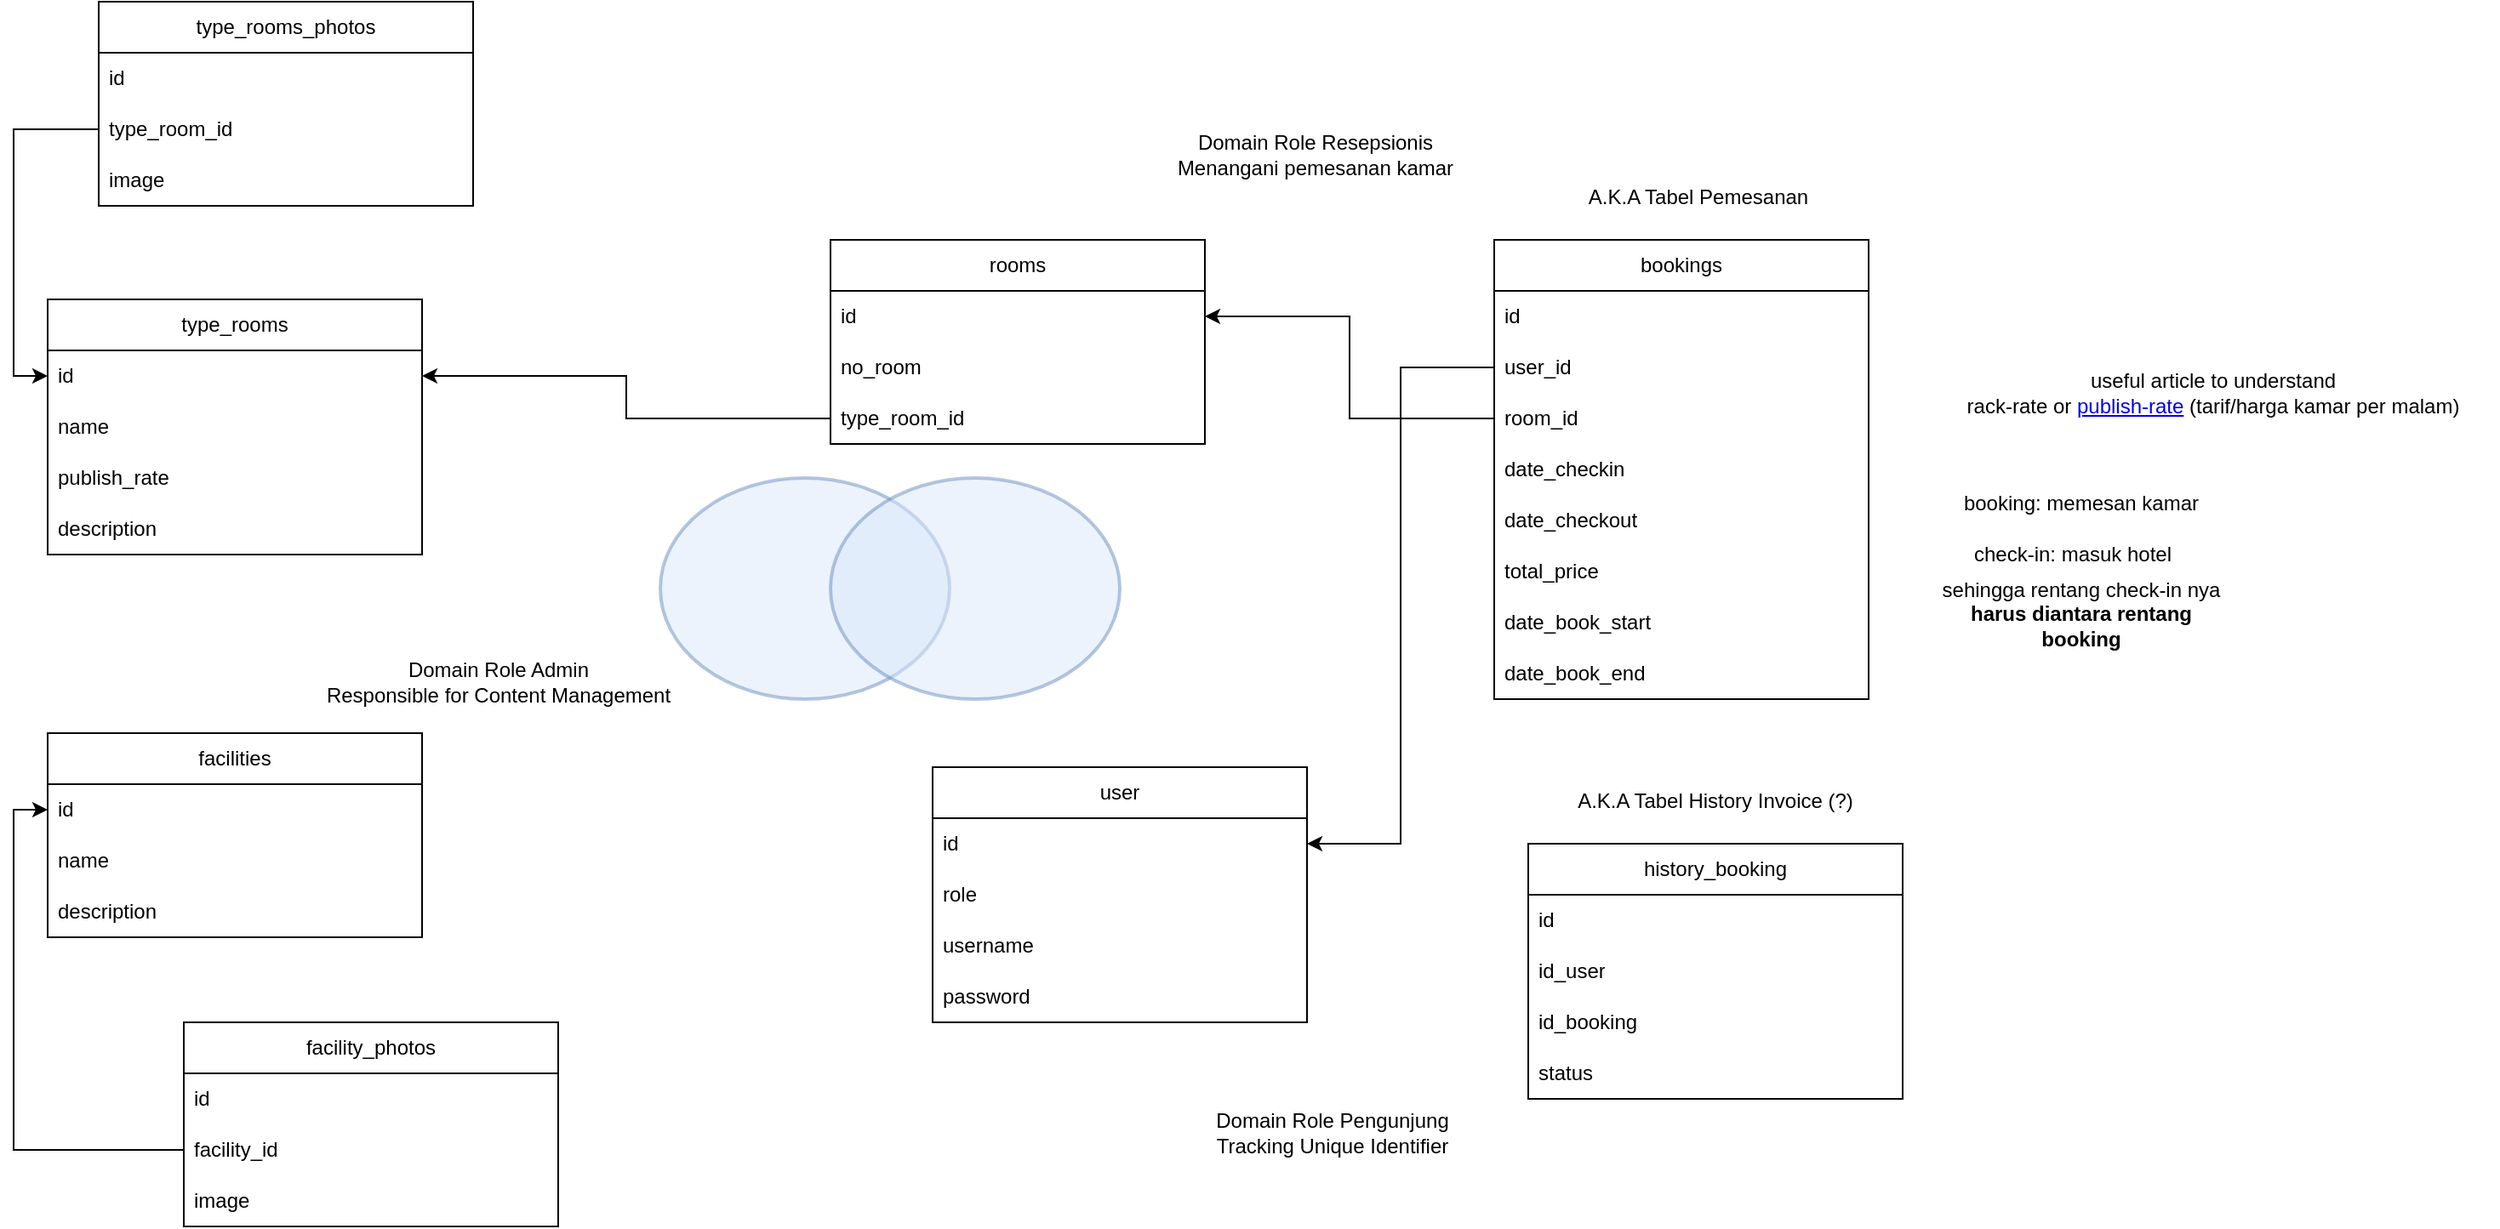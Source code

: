<mxfile version="22.0.4" type="device">
  <diagram name="Page-1" id="umP3yjecLWo_KKQlQwzq">
    <mxGraphModel dx="1424" dy="331" grid="1" gridSize="10" guides="1" tooltips="1" connect="1" arrows="1" fold="1" page="1" pageScale="1" pageWidth="850" pageHeight="1100" math="0" shadow="0">
      <root>
        <mxCell id="0" />
        <mxCell id="1" parent="0" />
        <mxCell id="SCHdPOAoe2JzfiP7QqML-1" value="rooms" style="swimlane;fontStyle=0;childLayout=stackLayout;horizontal=1;startSize=30;horizontalStack=0;resizeParent=1;resizeParentMax=0;resizeLast=0;collapsible=1;marginBottom=0;whiteSpace=wrap;html=1;" parent="1" vertex="1">
          <mxGeometry x="290" y="140" width="220" height="120" as="geometry">
            <mxRectangle x="180" y="220" width="70" height="30" as="alternateBounds" />
          </mxGeometry>
        </mxCell>
        <mxCell id="SCHdPOAoe2JzfiP7QqML-2" value="id" style="text;strokeColor=none;fillColor=none;align=left;verticalAlign=middle;spacingLeft=4;spacingRight=4;overflow=hidden;points=[[0,0.5],[1,0.5]];portConstraint=eastwest;rotatable=0;whiteSpace=wrap;html=1;" parent="SCHdPOAoe2JzfiP7QqML-1" vertex="1">
          <mxGeometry y="30" width="220" height="30" as="geometry" />
        </mxCell>
        <mxCell id="SCHdPOAoe2JzfiP7QqML-3" value="no_room" style="text;strokeColor=none;fillColor=none;align=left;verticalAlign=middle;spacingLeft=4;spacingRight=4;overflow=hidden;points=[[0,0.5],[1,0.5]];portConstraint=eastwest;rotatable=0;whiteSpace=wrap;html=1;" parent="SCHdPOAoe2JzfiP7QqML-1" vertex="1">
          <mxGeometry y="60" width="220" height="30" as="geometry" />
        </mxCell>
        <mxCell id="SCHdPOAoe2JzfiP7QqML-4" value="type_room_id" style="text;strokeColor=none;fillColor=none;align=left;verticalAlign=middle;spacingLeft=4;spacingRight=4;overflow=hidden;points=[[0,0.5],[1,0.5]];portConstraint=eastwest;rotatable=0;whiteSpace=wrap;html=1;" parent="SCHdPOAoe2JzfiP7QqML-1" vertex="1">
          <mxGeometry y="90" width="220" height="30" as="geometry" />
        </mxCell>
        <mxCell id="SCHdPOAoe2JzfiP7QqML-7" value="bookings" style="swimlane;fontStyle=0;childLayout=stackLayout;horizontal=1;startSize=30;horizontalStack=0;resizeParent=1;resizeParentMax=0;resizeLast=0;collapsible=1;marginBottom=0;whiteSpace=wrap;html=1;" parent="1" vertex="1">
          <mxGeometry x="680" y="140" width="220" height="270" as="geometry">
            <mxRectangle x="180" y="220" width="70" height="30" as="alternateBounds" />
          </mxGeometry>
        </mxCell>
        <mxCell id="SCHdPOAoe2JzfiP7QqML-8" value="id" style="text;strokeColor=none;fillColor=none;align=left;verticalAlign=middle;spacingLeft=4;spacingRight=4;overflow=hidden;points=[[0,0.5],[1,0.5]];portConstraint=eastwest;rotatable=0;whiteSpace=wrap;html=1;" parent="SCHdPOAoe2JzfiP7QqML-7" vertex="1">
          <mxGeometry y="30" width="220" height="30" as="geometry" />
        </mxCell>
        <mxCell id="SCHdPOAoe2JzfiP7QqML-9" value="user_id" style="text;strokeColor=none;fillColor=none;align=left;verticalAlign=middle;spacingLeft=4;spacingRight=4;overflow=hidden;points=[[0,0.5],[1,0.5]];portConstraint=eastwest;rotatable=0;whiteSpace=wrap;html=1;" parent="SCHdPOAoe2JzfiP7QqML-7" vertex="1">
          <mxGeometry y="60" width="220" height="30" as="geometry" />
        </mxCell>
        <mxCell id="SCHdPOAoe2JzfiP7QqML-10" value="room_id" style="text;strokeColor=none;fillColor=none;align=left;verticalAlign=middle;spacingLeft=4;spacingRight=4;overflow=hidden;points=[[0,0.5],[1,0.5]];portConstraint=eastwest;rotatable=0;whiteSpace=wrap;html=1;" parent="SCHdPOAoe2JzfiP7QqML-7" vertex="1">
          <mxGeometry y="90" width="220" height="30" as="geometry" />
        </mxCell>
        <mxCell id="SCHdPOAoe2JzfiP7QqML-11" value="date_checkin" style="text;strokeColor=none;fillColor=none;align=left;verticalAlign=middle;spacingLeft=4;spacingRight=4;overflow=hidden;points=[[0,0.5],[1,0.5]];portConstraint=eastwest;rotatable=0;whiteSpace=wrap;html=1;" parent="SCHdPOAoe2JzfiP7QqML-7" vertex="1">
          <mxGeometry y="120" width="220" height="30" as="geometry" />
        </mxCell>
        <mxCell id="SCHdPOAoe2JzfiP7QqML-12" value="date_checkout" style="text;strokeColor=none;fillColor=none;align=left;verticalAlign=middle;spacingLeft=4;spacingRight=4;overflow=hidden;points=[[0,0.5],[1,0.5]];portConstraint=eastwest;rotatable=0;whiteSpace=wrap;html=1;" parent="SCHdPOAoe2JzfiP7QqML-7" vertex="1">
          <mxGeometry y="150" width="220" height="30" as="geometry" />
        </mxCell>
        <mxCell id="SCHdPOAoe2JzfiP7QqML-19" value="total_price" style="text;strokeColor=none;fillColor=none;align=left;verticalAlign=middle;spacingLeft=4;spacingRight=4;overflow=hidden;points=[[0,0.5],[1,0.5]];portConstraint=eastwest;rotatable=0;whiteSpace=wrap;html=1;" parent="SCHdPOAoe2JzfiP7QqML-7" vertex="1">
          <mxGeometry y="180" width="220" height="30" as="geometry" />
        </mxCell>
        <mxCell id="SCHdPOAoe2JzfiP7QqML-23" value="date_book_start" style="text;strokeColor=none;fillColor=none;align=left;verticalAlign=middle;spacingLeft=4;spacingRight=4;overflow=hidden;points=[[0,0.5],[1,0.5]];portConstraint=eastwest;rotatable=0;whiteSpace=wrap;html=1;" parent="SCHdPOAoe2JzfiP7QqML-7" vertex="1">
          <mxGeometry y="210" width="220" height="30" as="geometry" />
        </mxCell>
        <mxCell id="SCHdPOAoe2JzfiP7QqML-24" value="date_book_end" style="text;strokeColor=none;fillColor=none;align=left;verticalAlign=middle;spacingLeft=4;spacingRight=4;overflow=hidden;points=[[0,0.5],[1,0.5]];portConstraint=eastwest;rotatable=0;whiteSpace=wrap;html=1;" parent="SCHdPOAoe2JzfiP7QqML-7" vertex="1">
          <mxGeometry y="240" width="220" height="30" as="geometry" />
        </mxCell>
        <mxCell id="SCHdPOAoe2JzfiP7QqML-13" value="user" style="swimlane;fontStyle=0;childLayout=stackLayout;horizontal=1;startSize=30;horizontalStack=0;resizeParent=1;resizeParentMax=0;resizeLast=0;collapsible=1;marginBottom=0;whiteSpace=wrap;html=1;" parent="1" vertex="1">
          <mxGeometry x="350" y="450" width="220" height="150" as="geometry">
            <mxRectangle x="180" y="220" width="70" height="30" as="alternateBounds" />
          </mxGeometry>
        </mxCell>
        <mxCell id="SCHdPOAoe2JzfiP7QqML-14" value="id" style="text;strokeColor=none;fillColor=none;align=left;verticalAlign=middle;spacingLeft=4;spacingRight=4;overflow=hidden;points=[[0,0.5],[1,0.5]];portConstraint=eastwest;rotatable=0;whiteSpace=wrap;html=1;" parent="SCHdPOAoe2JzfiP7QqML-13" vertex="1">
          <mxGeometry y="30" width="220" height="30" as="geometry" />
        </mxCell>
        <mxCell id="SCHdPOAoe2JzfiP7QqML-15" value="role" style="text;strokeColor=none;fillColor=none;align=left;verticalAlign=middle;spacingLeft=4;spacingRight=4;overflow=hidden;points=[[0,0.5],[1,0.5]];portConstraint=eastwest;rotatable=0;whiteSpace=wrap;html=1;" parent="SCHdPOAoe2JzfiP7QqML-13" vertex="1">
          <mxGeometry y="60" width="220" height="30" as="geometry" />
        </mxCell>
        <mxCell id="SCHdPOAoe2JzfiP7QqML-16" value="username" style="text;strokeColor=none;fillColor=none;align=left;verticalAlign=middle;spacingLeft=4;spacingRight=4;overflow=hidden;points=[[0,0.5],[1,0.5]];portConstraint=eastwest;rotatable=0;whiteSpace=wrap;html=1;" parent="SCHdPOAoe2JzfiP7QqML-13" vertex="1">
          <mxGeometry y="90" width="220" height="30" as="geometry" />
        </mxCell>
        <mxCell id="SCHdPOAoe2JzfiP7QqML-17" value="password" style="text;strokeColor=none;fillColor=none;align=left;verticalAlign=middle;spacingLeft=4;spacingRight=4;overflow=hidden;points=[[0,0.5],[1,0.5]];portConstraint=eastwest;rotatable=0;whiteSpace=wrap;html=1;" parent="SCHdPOAoe2JzfiP7QqML-13" vertex="1">
          <mxGeometry y="120" width="220" height="30" as="geometry" />
        </mxCell>
        <mxCell id="SCHdPOAoe2JzfiP7QqML-20" style="edgeStyle=orthogonalEdgeStyle;rounded=0;orthogonalLoop=1;jettySize=auto;html=1;entryX=1;entryY=0.5;entryDx=0;entryDy=0;" parent="1" source="SCHdPOAoe2JzfiP7QqML-9" target="SCHdPOAoe2JzfiP7QqML-14" edge="1">
          <mxGeometry relative="1" as="geometry" />
        </mxCell>
        <mxCell id="cgoCSOiUm6IaWYiiAatw-7" value="A.K.A Tabel Pemesanan" style="text;html=1;strokeColor=none;fillColor=none;align=center;verticalAlign=middle;whiteSpace=wrap;rounded=0;" parent="1" vertex="1">
          <mxGeometry x="730" y="100" width="140" height="30" as="geometry" />
        </mxCell>
        <mxCell id="cgoCSOiUm6IaWYiiAatw-8" value="history_booking" style="swimlane;fontStyle=0;childLayout=stackLayout;horizontal=1;startSize=30;horizontalStack=0;resizeParent=1;resizeParentMax=0;resizeLast=0;collapsible=1;marginBottom=0;whiteSpace=wrap;html=1;" parent="1" vertex="1">
          <mxGeometry x="700" y="495" width="220" height="150" as="geometry">
            <mxRectangle x="180" y="220" width="70" height="30" as="alternateBounds" />
          </mxGeometry>
        </mxCell>
        <mxCell id="cgoCSOiUm6IaWYiiAatw-9" value="id" style="text;strokeColor=none;fillColor=none;align=left;verticalAlign=middle;spacingLeft=4;spacingRight=4;overflow=hidden;points=[[0,0.5],[1,0.5]];portConstraint=eastwest;rotatable=0;whiteSpace=wrap;html=1;" parent="cgoCSOiUm6IaWYiiAatw-8" vertex="1">
          <mxGeometry y="30" width="220" height="30" as="geometry" />
        </mxCell>
        <mxCell id="cgoCSOiUm6IaWYiiAatw-23" value="id_user" style="text;strokeColor=none;fillColor=none;align=left;verticalAlign=middle;spacingLeft=4;spacingRight=4;overflow=hidden;points=[[0,0.5],[1,0.5]];portConstraint=eastwest;rotatable=0;whiteSpace=wrap;html=1;" parent="cgoCSOiUm6IaWYiiAatw-8" vertex="1">
          <mxGeometry y="60" width="220" height="30" as="geometry" />
        </mxCell>
        <mxCell id="cgoCSOiUm6IaWYiiAatw-24" value="id_booking" style="text;strokeColor=none;fillColor=none;align=left;verticalAlign=middle;spacingLeft=4;spacingRight=4;overflow=hidden;points=[[0,0.5],[1,0.5]];portConstraint=eastwest;rotatable=0;whiteSpace=wrap;html=1;" parent="cgoCSOiUm6IaWYiiAatw-8" vertex="1">
          <mxGeometry y="90" width="220" height="30" as="geometry" />
        </mxCell>
        <mxCell id="cgoCSOiUm6IaWYiiAatw-25" value="status" style="text;strokeColor=none;fillColor=none;align=left;verticalAlign=middle;spacingLeft=4;spacingRight=4;overflow=hidden;points=[[0,0.5],[1,0.5]];portConstraint=eastwest;rotatable=0;whiteSpace=wrap;html=1;" parent="cgoCSOiUm6IaWYiiAatw-8" vertex="1">
          <mxGeometry y="120" width="220" height="30" as="geometry" />
        </mxCell>
        <mxCell id="cgoCSOiUm6IaWYiiAatw-17" value="type_rooms" style="swimlane;fontStyle=0;childLayout=stackLayout;horizontal=1;startSize=30;horizontalStack=0;resizeParent=1;resizeParentMax=0;resizeLast=0;collapsible=1;marginBottom=0;whiteSpace=wrap;html=1;" parent="1" vertex="1">
          <mxGeometry x="-170" y="175" width="220" height="150" as="geometry">
            <mxRectangle x="180" y="220" width="70" height="30" as="alternateBounds" />
          </mxGeometry>
        </mxCell>
        <mxCell id="cgoCSOiUm6IaWYiiAatw-18" value="id" style="text;strokeColor=none;fillColor=none;align=left;verticalAlign=middle;spacingLeft=4;spacingRight=4;overflow=hidden;points=[[0,0.5],[1,0.5]];portConstraint=eastwest;rotatable=0;whiteSpace=wrap;html=1;" parent="cgoCSOiUm6IaWYiiAatw-17" vertex="1">
          <mxGeometry y="30" width="220" height="30" as="geometry" />
        </mxCell>
        <mxCell id="cgoCSOiUm6IaWYiiAatw-19" value="name" style="text;strokeColor=none;fillColor=none;align=left;verticalAlign=middle;spacingLeft=4;spacingRight=4;overflow=hidden;points=[[0,0.5],[1,0.5]];portConstraint=eastwest;rotatable=0;whiteSpace=wrap;html=1;" parent="cgoCSOiUm6IaWYiiAatw-17" vertex="1">
          <mxGeometry y="60" width="220" height="30" as="geometry" />
        </mxCell>
        <mxCell id="cgoCSOiUm6IaWYiiAatw-22" value="publish_rate" style="text;strokeColor=none;fillColor=none;align=left;verticalAlign=middle;spacingLeft=4;spacingRight=4;overflow=hidden;points=[[0,0.5],[1,0.5]];portConstraint=eastwest;rotatable=0;whiteSpace=wrap;html=1;" parent="cgoCSOiUm6IaWYiiAatw-17" vertex="1">
          <mxGeometry y="90" width="220" height="30" as="geometry" />
        </mxCell>
        <mxCell id="cgoCSOiUm6IaWYiiAatw-30" value="description" style="text;strokeColor=none;fillColor=none;align=left;verticalAlign=middle;spacingLeft=4;spacingRight=4;overflow=hidden;points=[[0,0.5],[1,0.5]];portConstraint=eastwest;rotatable=0;whiteSpace=wrap;html=1;" parent="cgoCSOiUm6IaWYiiAatw-17" vertex="1">
          <mxGeometry y="120" width="220" height="30" as="geometry" />
        </mxCell>
        <mxCell id="cgoCSOiUm6IaWYiiAatw-26" value="A.K.A Tabel History Invoice (?)" style="text;html=1;strokeColor=none;fillColor=none;align=center;verticalAlign=middle;whiteSpace=wrap;rounded=0;" parent="1" vertex="1">
          <mxGeometry x="720" y="455" width="180" height="30" as="geometry" />
        </mxCell>
        <mxCell id="cgoCSOiUm6IaWYiiAatw-27" value="Domain Role Admin&lt;br&gt;Responsible for Content Management" style="text;html=1;strokeColor=none;fillColor=none;align=center;verticalAlign=middle;whiteSpace=wrap;rounded=0;" parent="1" vertex="1">
          <mxGeometry x="-20" y="380" width="230" height="40" as="geometry" />
        </mxCell>
        <mxCell id="cgoCSOiUm6IaWYiiAatw-28" value="Domain Role Pengunjung&lt;br&gt;Tracking Unique Identifier" style="text;html=1;strokeColor=none;fillColor=none;align=center;verticalAlign=middle;whiteSpace=wrap;rounded=0;" parent="1" vertex="1">
          <mxGeometry x="500" y="645" width="170" height="40" as="geometry" />
        </mxCell>
        <mxCell id="cgoCSOiUm6IaWYiiAatw-29" value="Domain Role Resepsionis&lt;br&gt;Menangani pemesanan kamar" style="text;html=1;strokeColor=none;fillColor=none;align=center;verticalAlign=middle;whiteSpace=wrap;rounded=0;" parent="1" vertex="1">
          <mxGeometry x="490" y="70" width="170" height="40" as="geometry" />
        </mxCell>
        <mxCell id="cgoCSOiUm6IaWYiiAatw-32" value="facilities" style="swimlane;fontStyle=0;childLayout=stackLayout;horizontal=1;startSize=30;horizontalStack=0;resizeParent=1;resizeParentMax=0;resizeLast=0;collapsible=1;marginBottom=0;whiteSpace=wrap;html=1;" parent="1" vertex="1">
          <mxGeometry x="-170" y="430" width="220" height="120" as="geometry">
            <mxRectangle x="180" y="220" width="70" height="30" as="alternateBounds" />
          </mxGeometry>
        </mxCell>
        <mxCell id="cgoCSOiUm6IaWYiiAatw-33" value="id" style="text;strokeColor=none;fillColor=none;align=left;verticalAlign=middle;spacingLeft=4;spacingRight=4;overflow=hidden;points=[[0,0.5],[1,0.5]];portConstraint=eastwest;rotatable=0;whiteSpace=wrap;html=1;" parent="cgoCSOiUm6IaWYiiAatw-32" vertex="1">
          <mxGeometry y="30" width="220" height="30" as="geometry" />
        </mxCell>
        <mxCell id="cgoCSOiUm6IaWYiiAatw-34" value="name" style="text;strokeColor=none;fillColor=none;align=left;verticalAlign=middle;spacingLeft=4;spacingRight=4;overflow=hidden;points=[[0,0.5],[1,0.5]];portConstraint=eastwest;rotatable=0;whiteSpace=wrap;html=1;" parent="cgoCSOiUm6IaWYiiAatw-32" vertex="1">
          <mxGeometry y="60" width="220" height="30" as="geometry" />
        </mxCell>
        <mxCell id="cgoCSOiUm6IaWYiiAatw-36" value="description" style="text;strokeColor=none;fillColor=none;align=left;verticalAlign=middle;spacingLeft=4;spacingRight=4;overflow=hidden;points=[[0,0.5],[1,0.5]];portConstraint=eastwest;rotatable=0;whiteSpace=wrap;html=1;" parent="cgoCSOiUm6IaWYiiAatw-32" vertex="1">
          <mxGeometry y="90" width="220" height="30" as="geometry" />
        </mxCell>
        <mxCell id="cgoCSOiUm6IaWYiiAatw-38" style="edgeStyle=orthogonalEdgeStyle;rounded=0;orthogonalLoop=1;jettySize=auto;html=1;exitX=0;exitY=0.5;exitDx=0;exitDy=0;entryX=1;entryY=0.5;entryDx=0;entryDy=0;" parent="1" source="SCHdPOAoe2JzfiP7QqML-10" target="SCHdPOAoe2JzfiP7QqML-2" edge="1">
          <mxGeometry relative="1" as="geometry" />
        </mxCell>
        <mxCell id="cgoCSOiUm6IaWYiiAatw-39" style="edgeStyle=orthogonalEdgeStyle;rounded=0;orthogonalLoop=1;jettySize=auto;html=1;entryX=1;entryY=0.5;entryDx=0;entryDy=0;" parent="1" source="SCHdPOAoe2JzfiP7QqML-4" target="cgoCSOiUm6IaWYiiAatw-18" edge="1">
          <mxGeometry relative="1" as="geometry" />
        </mxCell>
        <mxCell id="cgoCSOiUm6IaWYiiAatw-40" value="check-in: masuk hotel" style="text;html=1;strokeColor=none;fillColor=none;align=center;verticalAlign=middle;whiteSpace=wrap;rounded=0;" parent="1" vertex="1">
          <mxGeometry x="950" y="310" width="140" height="30" as="geometry" />
        </mxCell>
        <mxCell id="cgoCSOiUm6IaWYiiAatw-41" value="booking: memesan kamar" style="text;html=1;strokeColor=none;fillColor=none;align=center;verticalAlign=middle;whiteSpace=wrap;rounded=0;" parent="1" vertex="1">
          <mxGeometry x="950" y="280" width="150" height="30" as="geometry" />
        </mxCell>
        <mxCell id="cgoCSOiUm6IaWYiiAatw-42" style="edgeStyle=orthogonalEdgeStyle;rounded=0;orthogonalLoop=1;jettySize=auto;html=1;exitX=0.5;exitY=1;exitDx=0;exitDy=0;" parent="1" source="cgoCSOiUm6IaWYiiAatw-40" target="cgoCSOiUm6IaWYiiAatw-40" edge="1">
          <mxGeometry relative="1" as="geometry" />
        </mxCell>
        <mxCell id="cgoCSOiUm6IaWYiiAatw-43" value="sehingga rentang check-in nya &lt;b&gt;harus diantara rentang booking&lt;/b&gt;" style="text;html=1;strokeColor=none;fillColor=none;align=center;verticalAlign=middle;whiteSpace=wrap;rounded=0;" parent="1" vertex="1">
          <mxGeometry x="935" y="340" width="180" height="40" as="geometry" />
        </mxCell>
        <mxCell id="cgoCSOiUm6IaWYiiAatw-44" value="facility_photos" style="swimlane;fontStyle=0;childLayout=stackLayout;horizontal=1;startSize=30;horizontalStack=0;resizeParent=1;resizeParentMax=0;resizeLast=0;collapsible=1;marginBottom=0;whiteSpace=wrap;html=1;" parent="1" vertex="1">
          <mxGeometry x="-90" y="600" width="220" height="120" as="geometry">
            <mxRectangle x="180" y="220" width="70" height="30" as="alternateBounds" />
          </mxGeometry>
        </mxCell>
        <mxCell id="cgoCSOiUm6IaWYiiAatw-45" value="id" style="text;strokeColor=none;fillColor=none;align=left;verticalAlign=middle;spacingLeft=4;spacingRight=4;overflow=hidden;points=[[0,0.5],[1,0.5]];portConstraint=eastwest;rotatable=0;whiteSpace=wrap;html=1;" parent="cgoCSOiUm6IaWYiiAatw-44" vertex="1">
          <mxGeometry y="30" width="220" height="30" as="geometry" />
        </mxCell>
        <mxCell id="cgoCSOiUm6IaWYiiAatw-46" value="facility_id" style="text;strokeColor=none;fillColor=none;align=left;verticalAlign=middle;spacingLeft=4;spacingRight=4;overflow=hidden;points=[[0,0.5],[1,0.5]];portConstraint=eastwest;rotatable=0;whiteSpace=wrap;html=1;" parent="cgoCSOiUm6IaWYiiAatw-44" vertex="1">
          <mxGeometry y="60" width="220" height="30" as="geometry" />
        </mxCell>
        <mxCell id="cgoCSOiUm6IaWYiiAatw-48" value="image" style="text;strokeColor=none;fillColor=none;align=left;verticalAlign=middle;spacingLeft=4;spacingRight=4;overflow=hidden;points=[[0,0.5],[1,0.5]];portConstraint=eastwest;rotatable=0;whiteSpace=wrap;html=1;" parent="cgoCSOiUm6IaWYiiAatw-44" vertex="1">
          <mxGeometry y="90" width="220" height="30" as="geometry" />
        </mxCell>
        <mxCell id="cgoCSOiUm6IaWYiiAatw-49" style="edgeStyle=orthogonalEdgeStyle;rounded=0;orthogonalLoop=1;jettySize=auto;html=1;entryX=0;entryY=0.5;entryDx=0;entryDy=0;" parent="1" source="cgoCSOiUm6IaWYiiAatw-46" target="cgoCSOiUm6IaWYiiAatw-33" edge="1">
          <mxGeometry relative="1" as="geometry" />
        </mxCell>
        <mxCell id="cgoCSOiUm6IaWYiiAatw-50" value="type_rooms_photos" style="swimlane;fontStyle=0;childLayout=stackLayout;horizontal=1;startSize=30;horizontalStack=0;resizeParent=1;resizeParentMax=0;resizeLast=0;collapsible=1;marginBottom=0;whiteSpace=wrap;html=1;" parent="1" vertex="1">
          <mxGeometry x="-140" width="220" height="120" as="geometry">
            <mxRectangle x="180" y="220" width="70" height="30" as="alternateBounds" />
          </mxGeometry>
        </mxCell>
        <mxCell id="cgoCSOiUm6IaWYiiAatw-51" value="id" style="text;strokeColor=none;fillColor=none;align=left;verticalAlign=middle;spacingLeft=4;spacingRight=4;overflow=hidden;points=[[0,0.5],[1,0.5]];portConstraint=eastwest;rotatable=0;whiteSpace=wrap;html=1;" parent="cgoCSOiUm6IaWYiiAatw-50" vertex="1">
          <mxGeometry y="30" width="220" height="30" as="geometry" />
        </mxCell>
        <mxCell id="cgoCSOiUm6IaWYiiAatw-52" value="type_room_id" style="text;strokeColor=none;fillColor=none;align=left;verticalAlign=middle;spacingLeft=4;spacingRight=4;overflow=hidden;points=[[0,0.5],[1,0.5]];portConstraint=eastwest;rotatable=0;whiteSpace=wrap;html=1;" parent="cgoCSOiUm6IaWYiiAatw-50" vertex="1">
          <mxGeometry y="60" width="220" height="30" as="geometry" />
        </mxCell>
        <mxCell id="cgoCSOiUm6IaWYiiAatw-53" value="image" style="text;strokeColor=none;fillColor=none;align=left;verticalAlign=middle;spacingLeft=4;spacingRight=4;overflow=hidden;points=[[0,0.5],[1,0.5]];portConstraint=eastwest;rotatable=0;whiteSpace=wrap;html=1;" parent="cgoCSOiUm6IaWYiiAatw-50" vertex="1">
          <mxGeometry y="90" width="220" height="30" as="geometry" />
        </mxCell>
        <mxCell id="cgoCSOiUm6IaWYiiAatw-54" style="edgeStyle=orthogonalEdgeStyle;rounded=0;orthogonalLoop=1;jettySize=auto;html=1;entryX=0;entryY=0.5;entryDx=0;entryDy=0;" parent="1" source="cgoCSOiUm6IaWYiiAatw-52" target="cgoCSOiUm6IaWYiiAatw-18" edge="1">
          <mxGeometry relative="1" as="geometry" />
        </mxCell>
        <mxCell id="cgoCSOiUm6IaWYiiAatw-59" value="" style="ellipse;whiteSpace=wrap;html=1;rounded=1;shadow=0;comic=0;strokeColor=#6c8ebf;strokeWidth=2;fillColor=#dae8fc;fontSize=22;fontColor=#000000;opacity=50;" parent="1" vertex="1">
          <mxGeometry x="190" y="280" width="170" height="130" as="geometry" />
        </mxCell>
        <mxCell id="cgoCSOiUm6IaWYiiAatw-60" value="" style="ellipse;whiteSpace=wrap;html=1;rounded=1;shadow=0;comic=0;strokeColor=#6c8ebf;strokeWidth=2;fillColor=#dae8fc;fontSize=22;fontColor=#000000;opacity=50;" parent="1" vertex="1">
          <mxGeometry x="290" y="280" width="170" height="130" as="geometry" />
        </mxCell>
        <mxCell id="47hekKygKmEVQkNgZo3u-1" value="useful article to understand&lt;br&gt;rack-rate or&amp;nbsp;&lt;a href=&quot;https://community.withairbnb.com/t5/Community-Cafe/Inquiries-vs-booking-rates/td-p/1473329&quot;&gt;publish-rate&lt;/a&gt;&amp;nbsp;(tarif/harga kamar per malam)" style="text;html=1;strokeColor=none;fillColor=none;align=center;verticalAlign=middle;whiteSpace=wrap;rounded=0;" vertex="1" parent="1">
          <mxGeometry x="935" y="210" width="335" height="40" as="geometry" />
        </mxCell>
      </root>
    </mxGraphModel>
  </diagram>
</mxfile>
